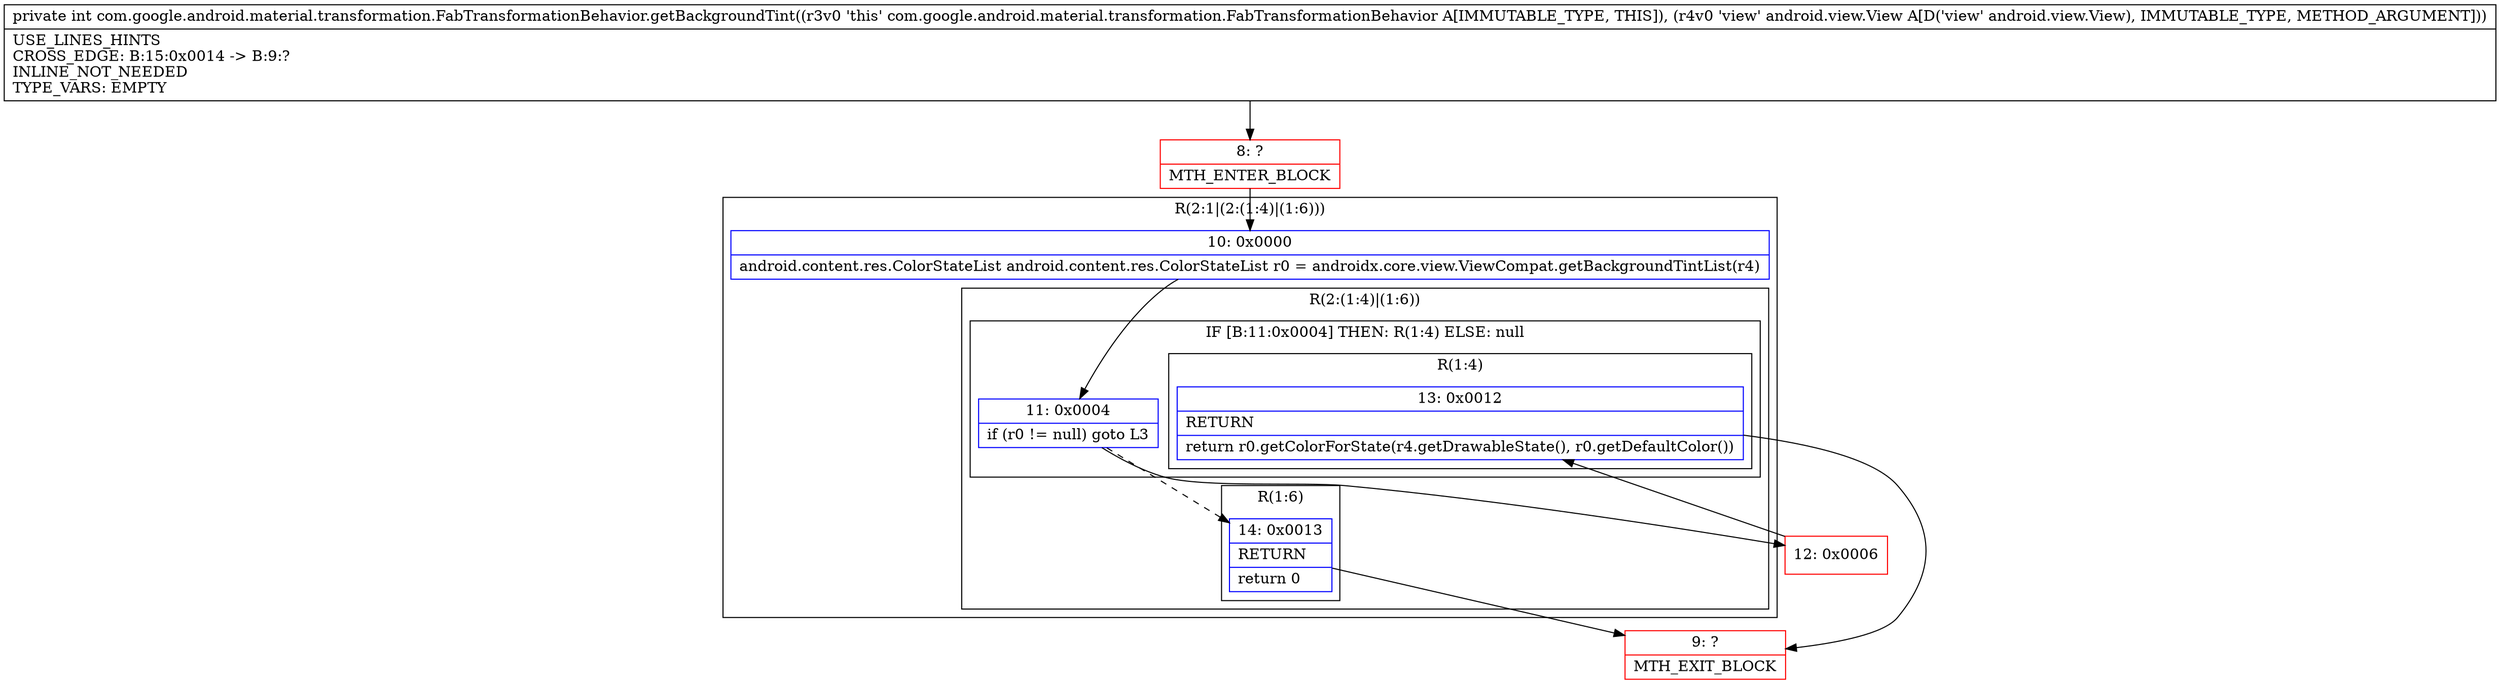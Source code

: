 digraph "CFG forcom.google.android.material.transformation.FabTransformationBehavior.getBackgroundTint(Landroid\/view\/View;)I" {
subgraph cluster_Region_1907189283 {
label = "R(2:1|(2:(1:4)|(1:6)))";
node [shape=record,color=blue];
Node_10 [shape=record,label="{10\:\ 0x0000|android.content.res.ColorStateList android.content.res.ColorStateList r0 = androidx.core.view.ViewCompat.getBackgroundTintList(r4)\l}"];
subgraph cluster_Region_1185045461 {
label = "R(2:(1:4)|(1:6))";
node [shape=record,color=blue];
subgraph cluster_IfRegion_2090940734 {
label = "IF [B:11:0x0004] THEN: R(1:4) ELSE: null";
node [shape=record,color=blue];
Node_11 [shape=record,label="{11\:\ 0x0004|if (r0 != null) goto L3\l}"];
subgraph cluster_Region_1717735728 {
label = "R(1:4)";
node [shape=record,color=blue];
Node_13 [shape=record,label="{13\:\ 0x0012|RETURN\l|return r0.getColorForState(r4.getDrawableState(), r0.getDefaultColor())\l}"];
}
}
subgraph cluster_Region_675105020 {
label = "R(1:6)";
node [shape=record,color=blue];
Node_14 [shape=record,label="{14\:\ 0x0013|RETURN\l|return 0\l}"];
}
}
}
Node_8 [shape=record,color=red,label="{8\:\ ?|MTH_ENTER_BLOCK\l}"];
Node_12 [shape=record,color=red,label="{12\:\ 0x0006}"];
Node_9 [shape=record,color=red,label="{9\:\ ?|MTH_EXIT_BLOCK\l}"];
MethodNode[shape=record,label="{private int com.google.android.material.transformation.FabTransformationBehavior.getBackgroundTint((r3v0 'this' com.google.android.material.transformation.FabTransformationBehavior A[IMMUTABLE_TYPE, THIS]), (r4v0 'view' android.view.View A[D('view' android.view.View), IMMUTABLE_TYPE, METHOD_ARGUMENT]))  | USE_LINES_HINTS\lCROSS_EDGE: B:15:0x0014 \-\> B:9:?\lINLINE_NOT_NEEDED\lTYPE_VARS: EMPTY\l}"];
MethodNode -> Node_8;Node_10 -> Node_11;
Node_11 -> Node_12;
Node_11 -> Node_14[style=dashed];
Node_13 -> Node_9;
Node_14 -> Node_9;
Node_8 -> Node_10;
Node_12 -> Node_13;
}

